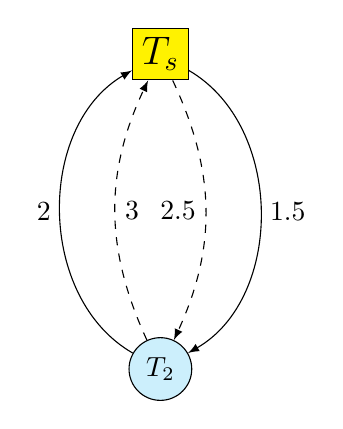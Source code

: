 \begin{tikzpicture}
\def \radius {2cm}

\node[draw, rectangle, fill=yellow] at ({90}:\radius) (ns) {\Large{$T_s$}};
\node[draw, circle, fill=cyan!20] at ({270}:\radius) (n3) {$T_2$};

\path[->, >=latex] (n3) edge [bend left=60] node[left]{2} (ns);
\path[->, >=latex] (ns) edge [bend left=60] node[right]{1.5} (n3);

\path[dashed, ->, >=latex] (ns) edge [bend left=25] node[left]{2.5} (n3);
\path[dashed, ->, >=latex] (n3) edge [bend left=25] node[right]{3} (ns);

\end{tikzpicture}
